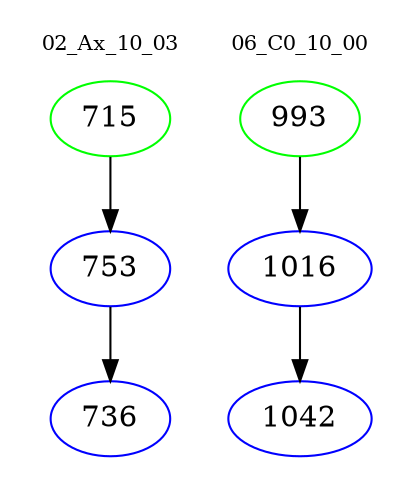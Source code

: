 digraph{
subgraph cluster_0 {
color = white
label = "02_Ax_10_03";
fontsize=10;
T0_715 [label="715", color="green"]
T0_715 -> T0_753 [color="black"]
T0_753 [label="753", color="blue"]
T0_753 -> T0_736 [color="black"]
T0_736 [label="736", color="blue"]
}
subgraph cluster_1 {
color = white
label = "06_C0_10_00";
fontsize=10;
T1_993 [label="993", color="green"]
T1_993 -> T1_1016 [color="black"]
T1_1016 [label="1016", color="blue"]
T1_1016 -> T1_1042 [color="black"]
T1_1042 [label="1042", color="blue"]
}
}
